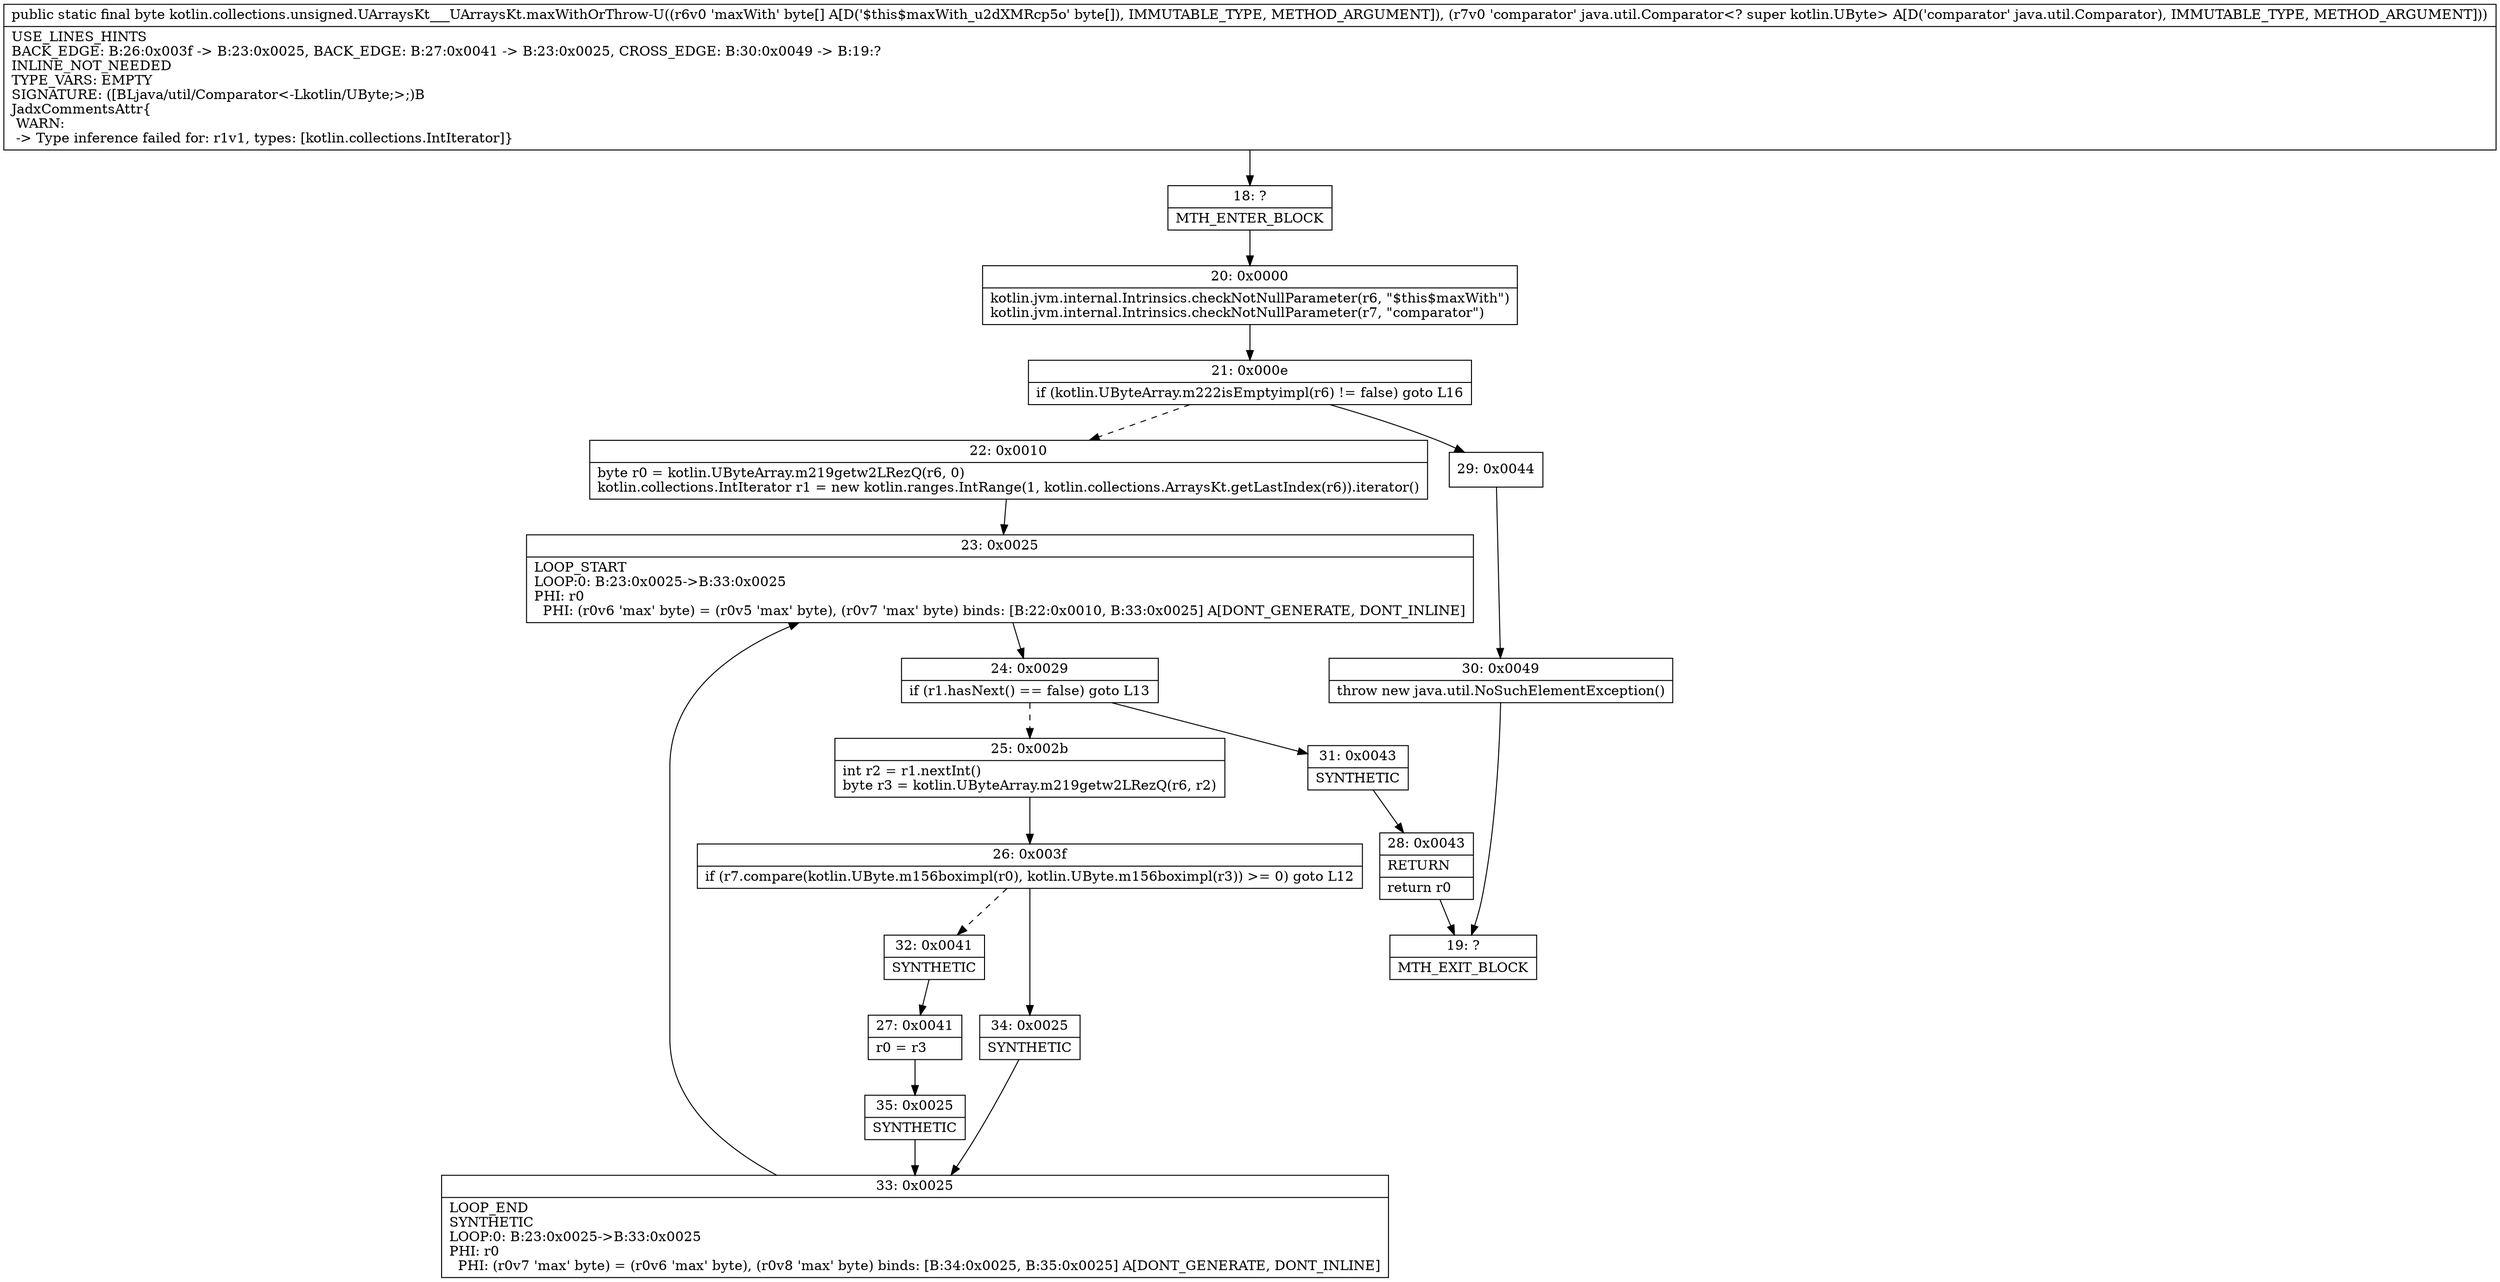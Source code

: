 digraph "CFG forkotlin.collections.unsigned.UArraysKt___UArraysKt.maxWithOrThrow\-U([BLjava\/util\/Comparator;)B" {
Node_18 [shape=record,label="{18\:\ ?|MTH_ENTER_BLOCK\l}"];
Node_20 [shape=record,label="{20\:\ 0x0000|kotlin.jvm.internal.Intrinsics.checkNotNullParameter(r6, \"$this$maxWith\")\lkotlin.jvm.internal.Intrinsics.checkNotNullParameter(r7, \"comparator\")\l}"];
Node_21 [shape=record,label="{21\:\ 0x000e|if (kotlin.UByteArray.m222isEmptyimpl(r6) != false) goto L16\l}"];
Node_22 [shape=record,label="{22\:\ 0x0010|byte r0 = kotlin.UByteArray.m219getw2LRezQ(r6, 0)\lkotlin.collections.IntIterator r1 = new kotlin.ranges.IntRange(1, kotlin.collections.ArraysKt.getLastIndex(r6)).iterator()\l}"];
Node_23 [shape=record,label="{23\:\ 0x0025|LOOP_START\lLOOP:0: B:23:0x0025\-\>B:33:0x0025\lPHI: r0 \l  PHI: (r0v6 'max' byte) = (r0v5 'max' byte), (r0v7 'max' byte) binds: [B:22:0x0010, B:33:0x0025] A[DONT_GENERATE, DONT_INLINE]\l}"];
Node_24 [shape=record,label="{24\:\ 0x0029|if (r1.hasNext() == false) goto L13\l}"];
Node_25 [shape=record,label="{25\:\ 0x002b|int r2 = r1.nextInt()\lbyte r3 = kotlin.UByteArray.m219getw2LRezQ(r6, r2)\l}"];
Node_26 [shape=record,label="{26\:\ 0x003f|if (r7.compare(kotlin.UByte.m156boximpl(r0), kotlin.UByte.m156boximpl(r3)) \>= 0) goto L12\l}"];
Node_32 [shape=record,label="{32\:\ 0x0041|SYNTHETIC\l}"];
Node_27 [shape=record,label="{27\:\ 0x0041|r0 = r3\l}"];
Node_35 [shape=record,label="{35\:\ 0x0025|SYNTHETIC\l}"];
Node_33 [shape=record,label="{33\:\ 0x0025|LOOP_END\lSYNTHETIC\lLOOP:0: B:23:0x0025\-\>B:33:0x0025\lPHI: r0 \l  PHI: (r0v7 'max' byte) = (r0v6 'max' byte), (r0v8 'max' byte) binds: [B:34:0x0025, B:35:0x0025] A[DONT_GENERATE, DONT_INLINE]\l}"];
Node_34 [shape=record,label="{34\:\ 0x0025|SYNTHETIC\l}"];
Node_31 [shape=record,label="{31\:\ 0x0043|SYNTHETIC\l}"];
Node_28 [shape=record,label="{28\:\ 0x0043|RETURN\l|return r0\l}"];
Node_19 [shape=record,label="{19\:\ ?|MTH_EXIT_BLOCK\l}"];
Node_29 [shape=record,label="{29\:\ 0x0044}"];
Node_30 [shape=record,label="{30\:\ 0x0049|throw new java.util.NoSuchElementException()\l}"];
MethodNode[shape=record,label="{public static final byte kotlin.collections.unsigned.UArraysKt___UArraysKt.maxWithOrThrow\-U((r6v0 'maxWith' byte[] A[D('$this$maxWith_u2dXMRcp5o' byte[]), IMMUTABLE_TYPE, METHOD_ARGUMENT]), (r7v0 'comparator' java.util.Comparator\<? super kotlin.UByte\> A[D('comparator' java.util.Comparator), IMMUTABLE_TYPE, METHOD_ARGUMENT]))  | USE_LINES_HINTS\lBACK_EDGE: B:26:0x003f \-\> B:23:0x0025, BACK_EDGE: B:27:0x0041 \-\> B:23:0x0025, CROSS_EDGE: B:30:0x0049 \-\> B:19:?\lINLINE_NOT_NEEDED\lTYPE_VARS: EMPTY\lSIGNATURE: ([BLjava\/util\/Comparator\<\-Lkotlin\/UByte;\>;)B\lJadxCommentsAttr\{\l WARN: \l \-\> Type inference failed for: r1v1, types: [kotlin.collections.IntIterator]\}\l}"];
MethodNode -> Node_18;Node_18 -> Node_20;
Node_20 -> Node_21;
Node_21 -> Node_22[style=dashed];
Node_21 -> Node_29;
Node_22 -> Node_23;
Node_23 -> Node_24;
Node_24 -> Node_25[style=dashed];
Node_24 -> Node_31;
Node_25 -> Node_26;
Node_26 -> Node_32[style=dashed];
Node_26 -> Node_34;
Node_32 -> Node_27;
Node_27 -> Node_35;
Node_35 -> Node_33;
Node_33 -> Node_23;
Node_34 -> Node_33;
Node_31 -> Node_28;
Node_28 -> Node_19;
Node_29 -> Node_30;
Node_30 -> Node_19;
}

